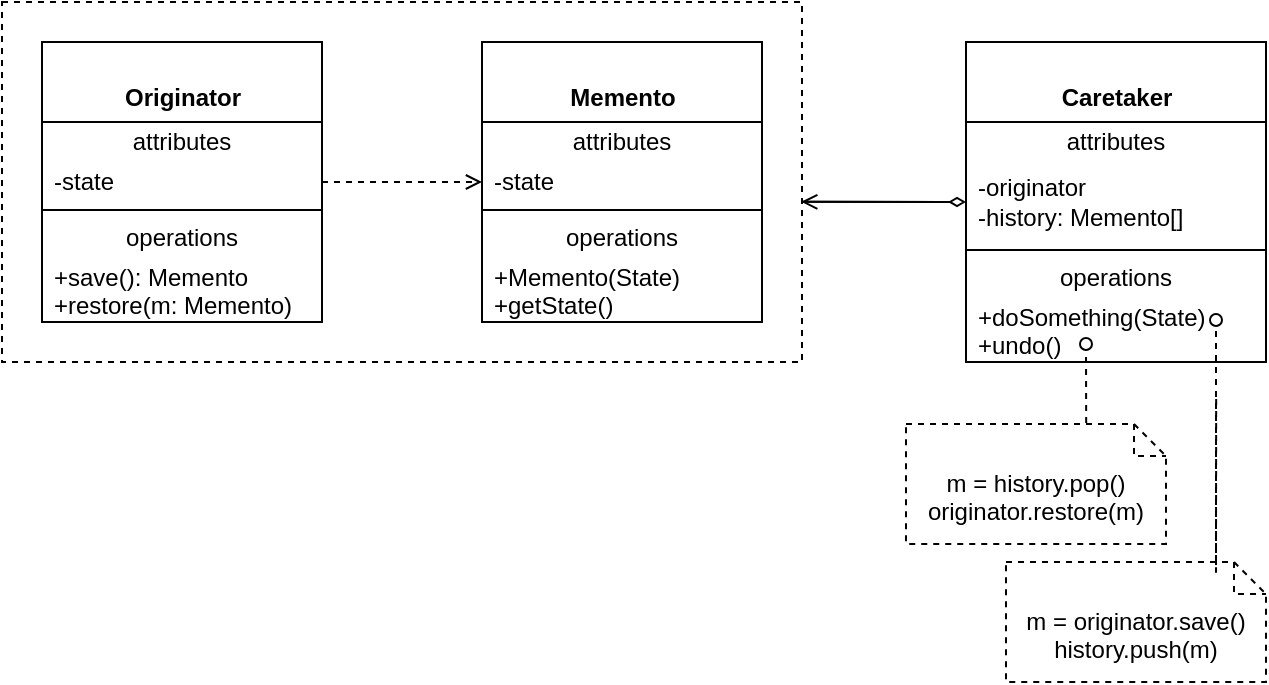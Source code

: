 <mxfile version="14.2.4" type="embed">
    <diagram id="sldAKMhl6wtuiOHvFWRO" name="Page-1">
        <mxGraphModel dx="898" dy="546" grid="1" gridSize="10" guides="1" tooltips="1" connect="1" arrows="1" fold="1" page="1" pageScale="1" pageWidth="850" pageHeight="1100" background="#ffffff" math="0" shadow="0">
            <root>
                <mxCell id="0"/>
                <mxCell id="1" parent="0"/>
                <mxCell id="2" value="&lt;br&gt;&lt;b&gt;Memento&lt;/b&gt;" style="swimlane;fontStyle=0;align=center;verticalAlign=top;childLayout=stackLayout;horizontal=1;startSize=40;horizontalStack=0;resizeParent=1;resizeParentMax=0;resizeLast=0;collapsible=0;marginBottom=0;html=1;" parent="1" vertex="1">
                    <mxGeometry x="320" y="80" width="140" height="140" as="geometry"/>
                </mxCell>
                <mxCell id="3" value="attributes" style="text;html=1;strokeColor=none;fillColor=none;align=center;verticalAlign=middle;spacingLeft=4;spacingRight=4;overflow=hidden;rotatable=0;points=[[0,0.5],[1,0.5]];portConstraint=eastwest;" parent="2" vertex="1">
                    <mxGeometry y="40" width="140" height="20" as="geometry"/>
                </mxCell>
                <mxCell id="4" value="-state" style="text;html=1;strokeColor=none;fillColor=none;align=left;verticalAlign=middle;spacingLeft=4;spacingRight=4;overflow=hidden;rotatable=0;points=[[0,0.5],[1,0.5]];portConstraint=eastwest;" parent="2" vertex="1">
                    <mxGeometry y="60" width="140" height="20" as="geometry"/>
                </mxCell>
                <mxCell id="7" value="" style="line;strokeWidth=1;fillColor=none;align=left;verticalAlign=middle;spacingTop=-1;spacingLeft=3;spacingRight=3;rotatable=0;labelPosition=right;points=[];portConstraint=eastwest;" parent="2" vertex="1">
                    <mxGeometry y="80" width="140" height="8" as="geometry"/>
                </mxCell>
                <mxCell id="8" value="operations" style="text;html=1;strokeColor=none;fillColor=none;align=center;verticalAlign=middle;spacingLeft=4;spacingRight=4;overflow=hidden;rotatable=0;points=[[0,0.5],[1,0.5]];portConstraint=eastwest;" parent="2" vertex="1">
                    <mxGeometry y="88" width="140" height="20" as="geometry"/>
                </mxCell>
                <mxCell id="9" value="+Memento(State)&lt;br&gt;+getState()" style="text;html=1;strokeColor=none;fillColor=none;align=left;verticalAlign=middle;spacingLeft=4;spacingRight=4;overflow=hidden;rotatable=0;points=[[0,0.5],[1,0.5]];portConstraint=eastwest;" parent="2" vertex="1">
                    <mxGeometry y="108" width="140" height="32" as="geometry"/>
                </mxCell>
                <mxCell id="10" value="&lt;br&gt;&lt;b&gt;Originator&lt;/b&gt;" style="swimlane;fontStyle=0;align=center;verticalAlign=top;childLayout=stackLayout;horizontal=1;startSize=40;horizontalStack=0;resizeParent=1;resizeParentMax=0;resizeLast=0;collapsible=0;marginBottom=0;html=1;" parent="1" vertex="1">
                    <mxGeometry x="100" y="80" width="140" height="140" as="geometry"/>
                </mxCell>
                <mxCell id="11" value="attributes" style="text;html=1;strokeColor=none;fillColor=none;align=center;verticalAlign=middle;spacingLeft=4;spacingRight=4;overflow=hidden;rotatable=0;points=[[0,0.5],[1,0.5]];portConstraint=eastwest;" parent="10" vertex="1">
                    <mxGeometry y="40" width="140" height="20" as="geometry"/>
                </mxCell>
                <mxCell id="12" value="-state" style="text;html=1;strokeColor=none;fillColor=none;align=left;verticalAlign=middle;spacingLeft=4;spacingRight=4;overflow=hidden;rotatable=0;points=[[0,0.5],[1,0.5]];portConstraint=eastwest;" parent="10" vertex="1">
                    <mxGeometry y="60" width="140" height="20" as="geometry"/>
                </mxCell>
                <mxCell id="13" value="" style="line;strokeWidth=1;fillColor=none;align=left;verticalAlign=middle;spacingTop=-1;spacingLeft=3;spacingRight=3;rotatable=0;labelPosition=right;points=[];portConstraint=eastwest;" parent="10" vertex="1">
                    <mxGeometry y="80" width="140" height="8" as="geometry"/>
                </mxCell>
                <mxCell id="14" value="operations" style="text;html=1;strokeColor=none;fillColor=none;align=center;verticalAlign=middle;spacingLeft=4;spacingRight=4;overflow=hidden;rotatable=0;points=[[0,0.5],[1,0.5]];portConstraint=eastwest;" parent="10" vertex="1">
                    <mxGeometry y="88" width="140" height="20" as="geometry"/>
                </mxCell>
                <mxCell id="15" value="+save(): Memento&lt;br&gt;+restore(m: Memento)" style="text;html=1;strokeColor=none;fillColor=none;align=left;verticalAlign=middle;spacingLeft=4;spacingRight=4;overflow=hidden;rotatable=0;points=[[0,0.5],[1,0.5]];portConstraint=eastwest;" parent="10" vertex="1">
                    <mxGeometry y="108" width="140" height="32" as="geometry"/>
                </mxCell>
                <mxCell id="16" style="edgeStyle=orthogonalEdgeStyle;rounded=0;orthogonalLoop=1;jettySize=auto;html=1;exitX=1;exitY=0.5;exitDx=0;exitDy=0;entryX=0;entryY=0.5;entryDx=0;entryDy=0;dashed=1;endArrow=open;endFill=0;" parent="1" source="12" target="4" edge="1">
                    <mxGeometry relative="1" as="geometry"/>
                </mxCell>
                <mxCell id="17" value="" style="rounded=0;whiteSpace=wrap;html=1;fillColor=none;dashed=1;" parent="1" vertex="1">
                    <mxGeometry x="80" y="60" width="400" height="180" as="geometry"/>
                </mxCell>
                <mxCell id="19" value="&lt;br&gt;&lt;b&gt;Caretaker&lt;/b&gt;" style="swimlane;fontStyle=0;align=center;verticalAlign=top;childLayout=stackLayout;horizontal=1;startSize=40;horizontalStack=0;resizeParent=1;resizeParentMax=0;resizeLast=0;collapsible=0;marginBottom=0;html=1;" parent="1" vertex="1">
                    <mxGeometry x="562" y="80" width="150" height="160" as="geometry"/>
                </mxCell>
                <mxCell id="20" value="attributes" style="text;html=1;strokeColor=none;fillColor=none;align=center;verticalAlign=middle;spacingLeft=4;spacingRight=4;overflow=hidden;rotatable=0;points=[[0,0.5],[1,0.5]];portConstraint=eastwest;" parent="19" vertex="1">
                    <mxGeometry y="40" width="150" height="20" as="geometry"/>
                </mxCell>
                <mxCell id="21" value="-originator&lt;br&gt;-history: Memento[]" style="text;html=1;strokeColor=none;fillColor=none;align=left;verticalAlign=middle;spacingLeft=4;spacingRight=4;overflow=hidden;rotatable=0;points=[[0,0.5],[1,0.5]];portConstraint=eastwest;" parent="19" vertex="1">
                    <mxGeometry y="60" width="150" height="40" as="geometry"/>
                </mxCell>
                <mxCell id="22" value="" style="line;strokeWidth=1;fillColor=none;align=left;verticalAlign=middle;spacingTop=-1;spacingLeft=3;spacingRight=3;rotatable=0;labelPosition=right;points=[];portConstraint=eastwest;" parent="19" vertex="1">
                    <mxGeometry y="100" width="150" height="8" as="geometry"/>
                </mxCell>
                <mxCell id="23" value="operations" style="text;html=1;strokeColor=none;fillColor=none;align=center;verticalAlign=middle;spacingLeft=4;spacingRight=4;overflow=hidden;rotatable=0;points=[[0,0.5],[1,0.5]];portConstraint=eastwest;" parent="19" vertex="1">
                    <mxGeometry y="108" width="150" height="20" as="geometry"/>
                </mxCell>
                <mxCell id="24" value="+doSomething(State)&lt;br&gt;+undo()" style="text;html=1;strokeColor=none;fillColor=none;align=left;verticalAlign=middle;spacingLeft=4;spacingRight=4;overflow=hidden;rotatable=0;points=[[0,0.5],[1,0.5]];portConstraint=eastwest;" parent="19" vertex="1">
                    <mxGeometry y="128" width="150" height="32" as="geometry"/>
                </mxCell>
                <mxCell id="25" value="m = history.pop()&lt;br&gt;originator.restore(m)" style="shape=note2;boundedLbl=1;whiteSpace=wrap;html=1;size=16;verticalAlign=top;align=center;dashed=1;fillColor=none;" parent="1" vertex="1">
                    <mxGeometry x="532" y="271" width="130" height="60" as="geometry"/>
                </mxCell>
                <mxCell id="27" value="" style="endArrow=oval;html=1;exitX=0.693;exitY=-0.008;exitDx=0;exitDy=0;exitPerimeter=0;endFill=0;dashed=1;" parent="1" source="25" edge="1">
                    <mxGeometry width="50" height="50" relative="1" as="geometry">
                        <mxPoint x="602" y="271" as="sourcePoint"/>
                        <mxPoint x="622" y="231" as="targetPoint"/>
                        <Array as="points">
                            <mxPoint x="622" y="271"/>
                        </Array>
                    </mxGeometry>
                </mxCell>
                <mxCell id="28" value="m = originator.save()&lt;br&gt;history.push(m)" style="shape=note2;boundedLbl=1;whiteSpace=wrap;html=1;size=16;verticalAlign=top;align=center;dashed=1;fillColor=none;" parent="1" vertex="1">
                    <mxGeometry x="582" y="340" width="130" height="60" as="geometry"/>
                </mxCell>
                <mxCell id="33" value="" style="endArrow=oval;html=1;exitX=0.693;exitY=-0.008;exitDx=0;exitDy=0;exitPerimeter=0;endFill=0;dashed=1;" parent="1" edge="1">
                    <mxGeometry width="50" height="50" relative="1" as="geometry">
                        <mxPoint x="687.09" y="258.52" as="sourcePoint"/>
                        <mxPoint x="687" y="219" as="targetPoint"/>
                        <Array as="points">
                            <mxPoint x="687" y="350"/>
                        </Array>
                    </mxGeometry>
                </mxCell>
                <mxCell id="36" value="" style="endArrow=diamondThin;html=1;exitX=0.999;exitY=0.555;exitDx=0;exitDy=0;endFill=0;entryX=0;entryY=0.5;entryDx=0;entryDy=0;exitPerimeter=0;" parent="1" source="17" target="21" edge="1">
                    <mxGeometry width="50" height="50" relative="1" as="geometry">
                        <mxPoint x="540" y="260" as="sourcePoint"/>
                        <mxPoint x="510" y="120" as="targetPoint"/>
                    </mxGeometry>
                </mxCell>
                <mxCell id="37" value="" style="endArrow=open;html=1;endFill=0;entryX=0.999;entryY=0.555;entryDx=0;entryDy=0;entryPerimeter=0;" parent="1" target="17" edge="1">
                    <mxGeometry width="50" height="50" relative="1" as="geometry">
                        <mxPoint x="550" y="160" as="sourcePoint"/>
                        <mxPoint x="480" y="157" as="targetPoint"/>
                    </mxGeometry>
                </mxCell>
            </root>
        </mxGraphModel>
    </diagram>
</mxfile>